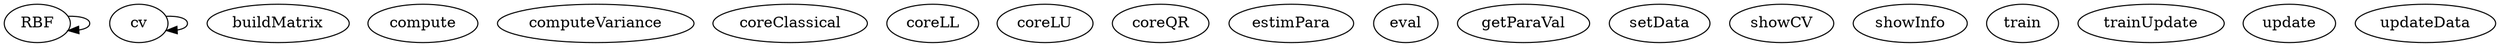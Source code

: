 /* Created by mdot for Matlab */
digraph m2html {
  RBF -> RBF;
  cv -> cv;

  RBF [URL="RBF.html"];
  buildMatrix [URL="buildMatrix.html"];
  compute [URL="compute.html"];
  computeVariance [URL="computeVariance.html"];
  coreClassical [URL="coreClassical.html"];
  coreLL [URL="coreLL.html"];
  coreLU [URL="coreLU.html"];
  coreQR [URL="coreQR.html"];
  cv [URL="cv.html"];
  estimPara [URL="estimPara.html"];
  eval [URL="eval.html"];
  getParaVal [URL="getParaVal.html"];
  setData [URL="setData.html"];
  showCV [URL="showCV.html"];
  showInfo [URL="showInfo.html"];
  train [URL="train.html"];
  trainUpdate [URL="trainUpdate.html"];
  update [URL="update.html"];
  updateData [URL="updateData.html"];
}